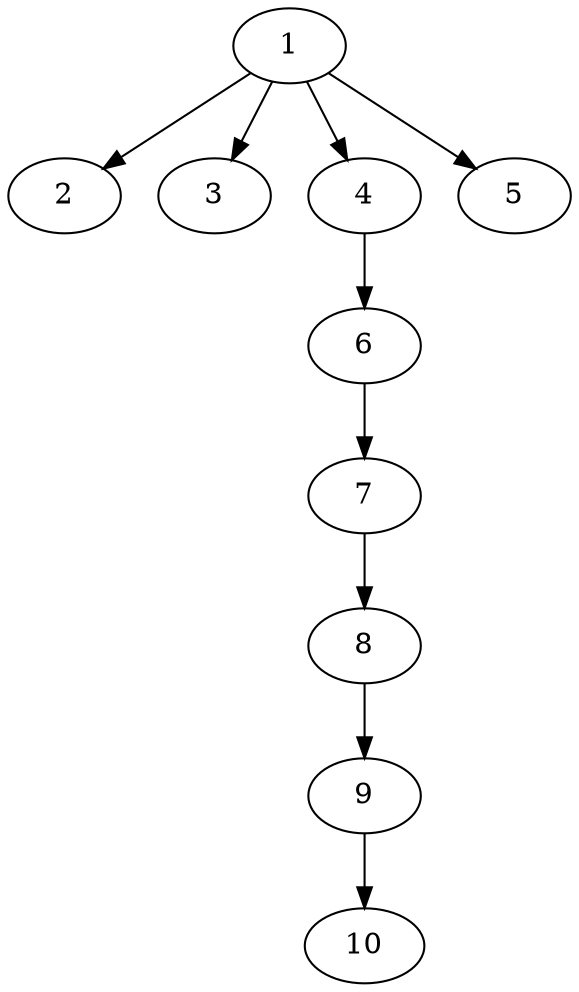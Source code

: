digraph {3013515564 [label=" 1 "];
3012183884 [label=" 2 "];
3013515564->3012183884;
3012183660 [label=" 3 "];
3013515564->3012183660;
3012315116 [label=" 4 "];
3012315468 [label=" 6 "];
3012314540 [label=" 7 "];
3012316268 [label=" 8 "];
3012314764 [label=" 9 "];
3012316428 [label=" 10 "];
3012314764->3012316428;
3012316268->3012314764;
3012314540->3012316268;
3012315468->3012314540;
3012315116->3012315468;
3013515564->3012315116;
3012316300 [label=" 5 "];
3013515564->3012316300;
}